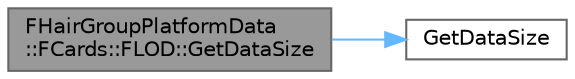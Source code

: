 digraph "FHairGroupPlatformData::FCards::FLOD::GetDataSize"
{
 // INTERACTIVE_SVG=YES
 // LATEX_PDF_SIZE
  bgcolor="transparent";
  edge [fontname=Helvetica,fontsize=10,labelfontname=Helvetica,labelfontsize=10];
  node [fontname=Helvetica,fontsize=10,shape=box,height=0.2,width=0.4];
  rankdir="LR";
  Node1 [id="Node000001",label="FHairGroupPlatformData\l::FCards::FLOD::GetDataSize",height=0.2,width=0.4,color="gray40", fillcolor="grey60", style="filled", fontcolor="black",tooltip=" "];
  Node1 -> Node2 [id="edge1_Node000001_Node000002",color="steelblue1",style="solid",tooltip=" "];
  Node2 [id="Node000002",label="GetDataSize",height=0.2,width=0.4,color="grey40", fillcolor="white", style="filled",URL="$d8/df1/GroomAsset_8h.html#a88d024d1461d385f53dfb2eeda9b2d80",tooltip=" "];
}
